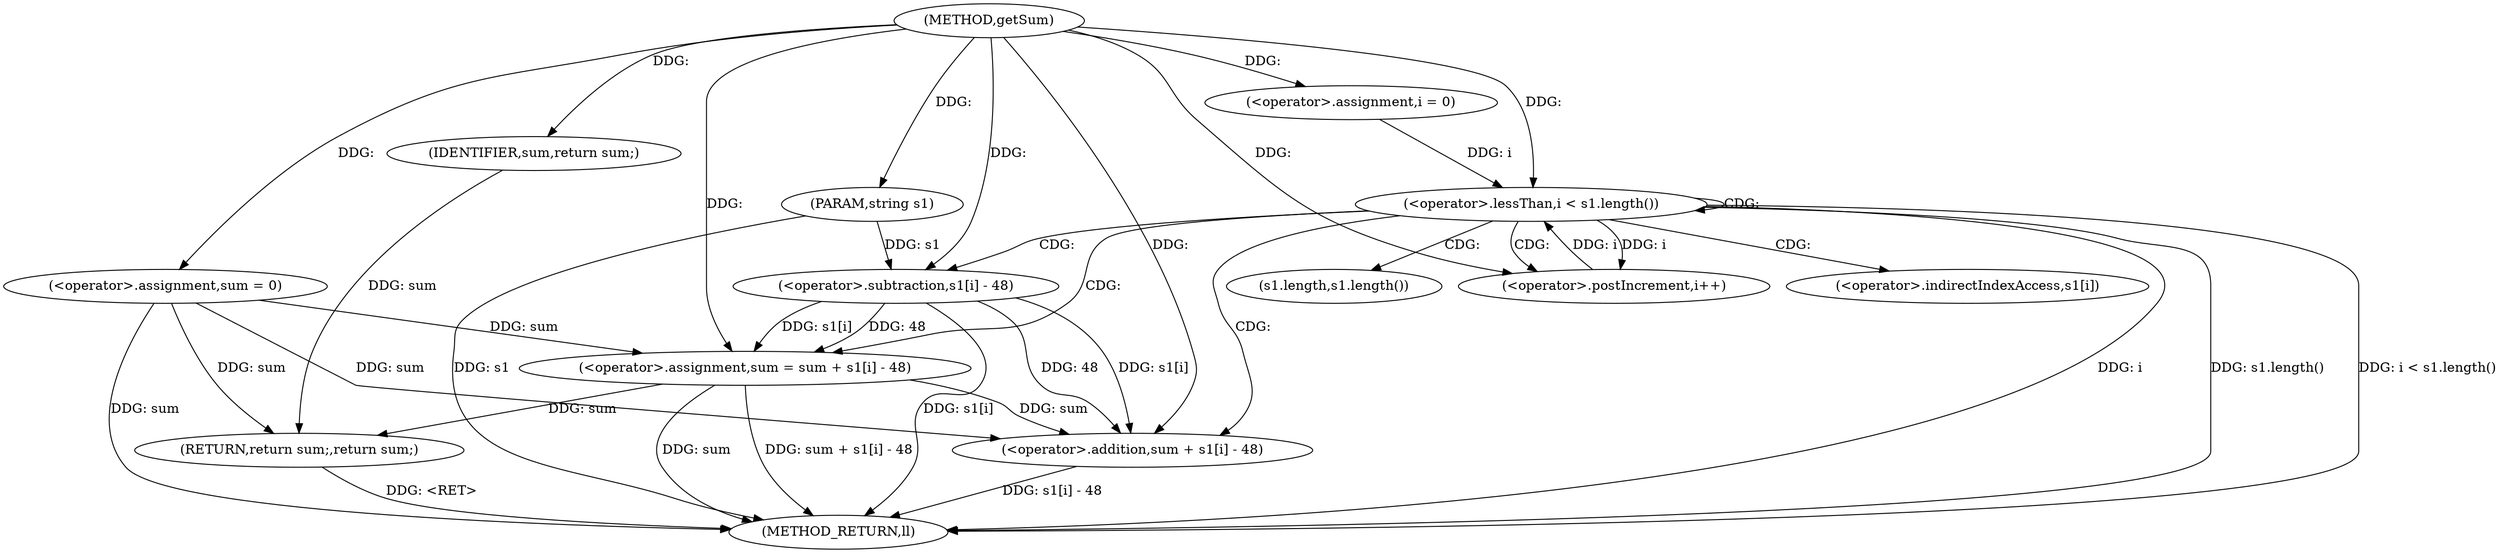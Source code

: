 digraph "getSum" {  
"1000133" [label = "(METHOD,getSum)" ]
"1000162" [label = "(METHOD_RETURN,ll)" ]
"1000134" [label = "(PARAM,string s1)" ]
"1000137" [label = "(<operator>.assignment,sum = 0)" ]
"1000160" [label = "(RETURN,return sum;,return sum;)" ]
"1000142" [label = "(<operator>.assignment,i = 0)" ]
"1000145" [label = "(<operator>.lessThan,i < s1.length())" ]
"1000148" [label = "(<operator>.postIncrement,i++)" ]
"1000161" [label = "(IDENTIFIER,sum,return sum;)" ]
"1000151" [label = "(<operator>.assignment,sum = sum + s1[i] - 48)" ]
"1000153" [label = "(<operator>.addition,sum + s1[i] - 48)" ]
"1000155" [label = "(<operator>.subtraction,s1[i] - 48)" ]
"1000147" [label = "(s1.length,s1.length())" ]
"1000156" [label = "(<operator>.indirectIndexAccess,s1[i])" ]
  "1000134" -> "1000162"  [ label = "DDG: s1"] 
  "1000137" -> "1000162"  [ label = "DDG: sum"] 
  "1000145" -> "1000162"  [ label = "DDG: i"] 
  "1000145" -> "1000162"  [ label = "DDG: s1.length()"] 
  "1000145" -> "1000162"  [ label = "DDG: i < s1.length()"] 
  "1000151" -> "1000162"  [ label = "DDG: sum"] 
  "1000155" -> "1000162"  [ label = "DDG: s1[i]"] 
  "1000153" -> "1000162"  [ label = "DDG: s1[i] - 48"] 
  "1000151" -> "1000162"  [ label = "DDG: sum + s1[i] - 48"] 
  "1000160" -> "1000162"  [ label = "DDG: <RET>"] 
  "1000133" -> "1000134"  [ label = "DDG: "] 
  "1000133" -> "1000137"  [ label = "DDG: "] 
  "1000161" -> "1000160"  [ label = "DDG: sum"] 
  "1000137" -> "1000160"  [ label = "DDG: sum"] 
  "1000151" -> "1000160"  [ label = "DDG: sum"] 
  "1000133" -> "1000142"  [ label = "DDG: "] 
  "1000133" -> "1000161"  [ label = "DDG: "] 
  "1000142" -> "1000145"  [ label = "DDG: i"] 
  "1000148" -> "1000145"  [ label = "DDG: i"] 
  "1000133" -> "1000145"  [ label = "DDG: "] 
  "1000145" -> "1000148"  [ label = "DDG: i"] 
  "1000133" -> "1000148"  [ label = "DDG: "] 
  "1000155" -> "1000151"  [ label = "DDG: s1[i]"] 
  "1000155" -> "1000151"  [ label = "DDG: 48"] 
  "1000137" -> "1000151"  [ label = "DDG: sum"] 
  "1000133" -> "1000151"  [ label = "DDG: "] 
  "1000137" -> "1000153"  [ label = "DDG: sum"] 
  "1000151" -> "1000153"  [ label = "DDG: sum"] 
  "1000133" -> "1000153"  [ label = "DDG: "] 
  "1000155" -> "1000153"  [ label = "DDG: s1[i]"] 
  "1000155" -> "1000153"  [ label = "DDG: 48"] 
  "1000134" -> "1000155"  [ label = "DDG: s1"] 
  "1000133" -> "1000155"  [ label = "DDG: "] 
  "1000145" -> "1000155"  [ label = "CDG: "] 
  "1000145" -> "1000156"  [ label = "CDG: "] 
  "1000145" -> "1000147"  [ label = "CDG: "] 
  "1000145" -> "1000151"  [ label = "CDG: "] 
  "1000145" -> "1000145"  [ label = "CDG: "] 
  "1000145" -> "1000153"  [ label = "CDG: "] 
  "1000145" -> "1000148"  [ label = "CDG: "] 
}
